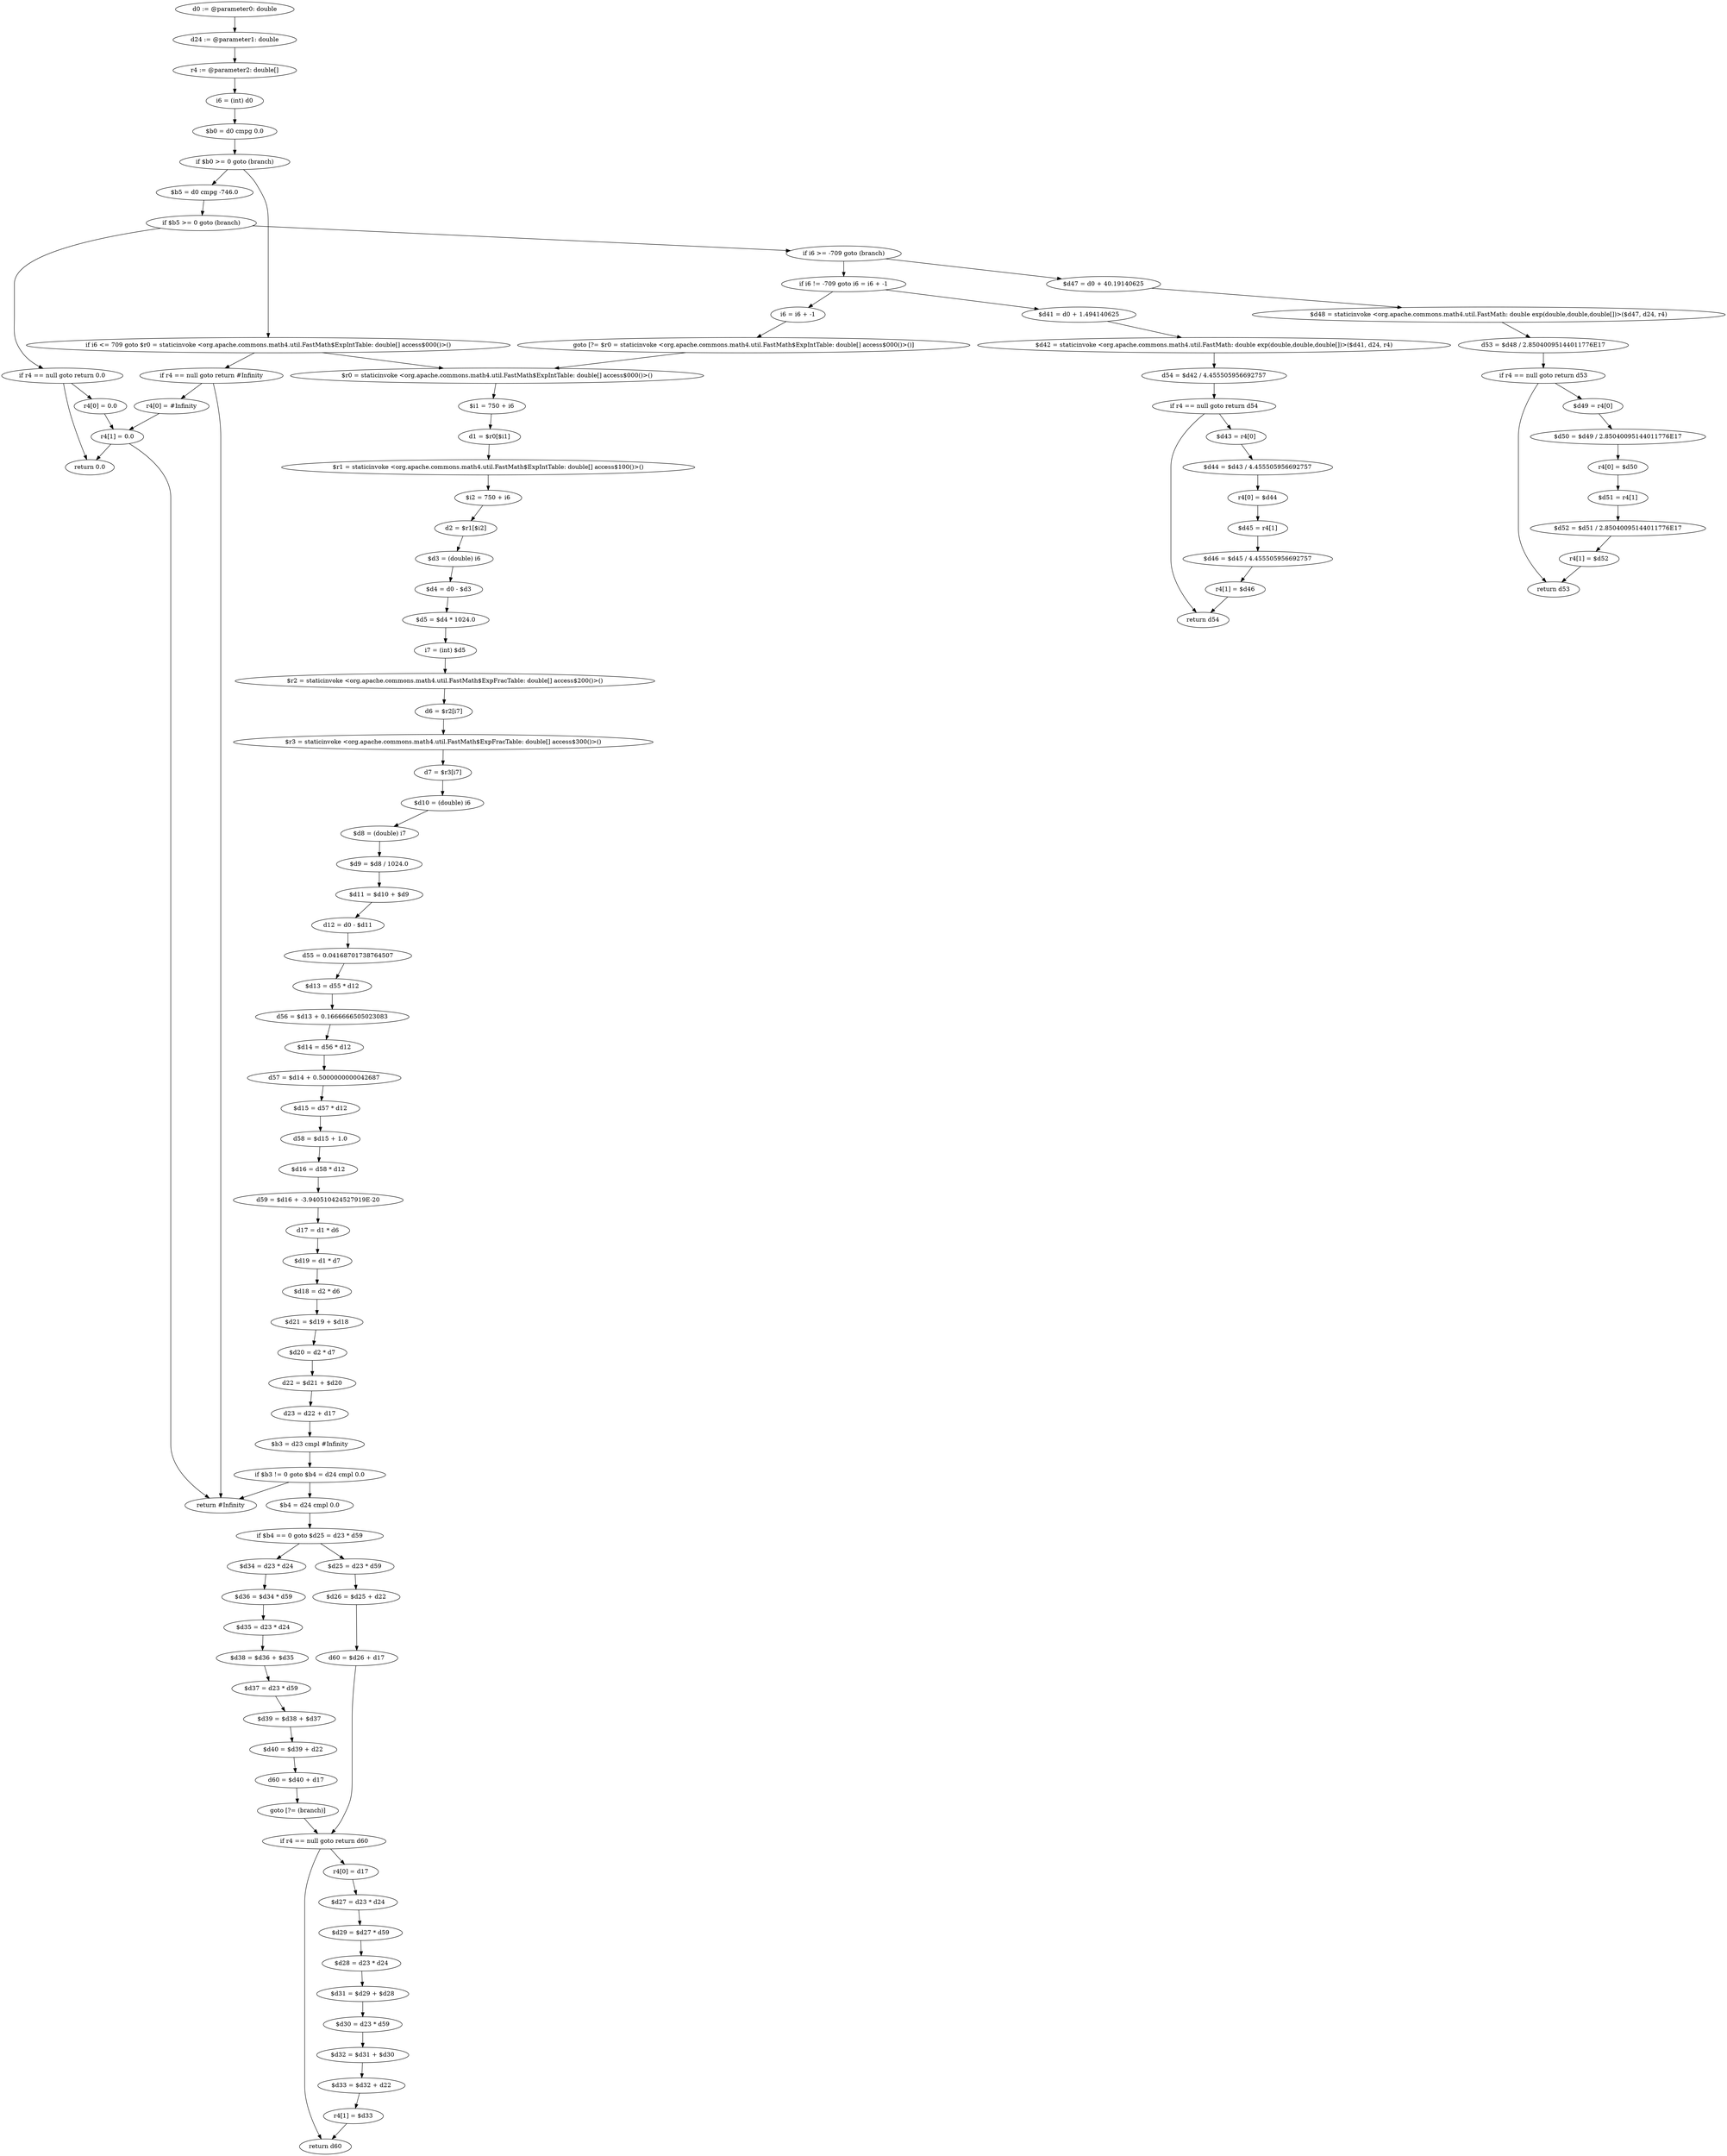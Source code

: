 digraph "unitGraph" {
    "d0 := @parameter0: double"
    "d24 := @parameter1: double"
    "r4 := @parameter2: double[]"
    "i6 = (int) d0"
    "$b0 = d0 cmpg 0.0"
    "if $b0 >= 0 goto (branch)"
    "$b5 = d0 cmpg -746.0"
    "if $b5 >= 0 goto (branch)"
    "if r4 == null goto return 0.0"
    "r4[0] = 0.0"
    "r4[1] = 0.0"
    "return 0.0"
    "if i6 >= -709 goto (branch)"
    "$d47 = d0 + 40.19140625"
    "$d48 = staticinvoke <org.apache.commons.math4.util.FastMath: double exp(double,double,double[])>($d47, d24, r4)"
    "d53 = $d48 / 2.85040095144011776E17"
    "if r4 == null goto return d53"
    "$d49 = r4[0]"
    "$d50 = $d49 / 2.85040095144011776E17"
    "r4[0] = $d50"
    "$d51 = r4[1]"
    "$d52 = $d51 / 2.85040095144011776E17"
    "r4[1] = $d52"
    "return d53"
    "if i6 != -709 goto i6 = i6 + -1"
    "$d41 = d0 + 1.494140625"
    "$d42 = staticinvoke <org.apache.commons.math4.util.FastMath: double exp(double,double,double[])>($d41, d24, r4)"
    "d54 = $d42 / 4.455505956692757"
    "if r4 == null goto return d54"
    "$d43 = r4[0]"
    "$d44 = $d43 / 4.455505956692757"
    "r4[0] = $d44"
    "$d45 = r4[1]"
    "$d46 = $d45 / 4.455505956692757"
    "r4[1] = $d46"
    "return d54"
    "i6 = i6 + -1"
    "goto [?= $r0 = staticinvoke <org.apache.commons.math4.util.FastMath$ExpIntTable: double[] access$000()>()]"
    "if i6 <= 709 goto $r0 = staticinvoke <org.apache.commons.math4.util.FastMath$ExpIntTable: double[] access$000()>()"
    "if r4 == null goto return #Infinity"
    "r4[0] = #Infinity"
    "return #Infinity"
    "$r0 = staticinvoke <org.apache.commons.math4.util.FastMath$ExpIntTable: double[] access$000()>()"
    "$i1 = 750 + i6"
    "d1 = $r0[$i1]"
    "$r1 = staticinvoke <org.apache.commons.math4.util.FastMath$ExpIntTable: double[] access$100()>()"
    "$i2 = 750 + i6"
    "d2 = $r1[$i2]"
    "$d3 = (double) i6"
    "$d4 = d0 - $d3"
    "$d5 = $d4 * 1024.0"
    "i7 = (int) $d5"
    "$r2 = staticinvoke <org.apache.commons.math4.util.FastMath$ExpFracTable: double[] access$200()>()"
    "d6 = $r2[i7]"
    "$r3 = staticinvoke <org.apache.commons.math4.util.FastMath$ExpFracTable: double[] access$300()>()"
    "d7 = $r3[i7]"
    "$d10 = (double) i6"
    "$d8 = (double) i7"
    "$d9 = $d8 / 1024.0"
    "$d11 = $d10 + $d9"
    "d12 = d0 - $d11"
    "d55 = 0.04168701738764507"
    "$d13 = d55 * d12"
    "d56 = $d13 + 0.1666666505023083"
    "$d14 = d56 * d12"
    "d57 = $d14 + 0.5000000000042687"
    "$d15 = d57 * d12"
    "d58 = $d15 + 1.0"
    "$d16 = d58 * d12"
    "d59 = $d16 + -3.940510424527919E-20"
    "d17 = d1 * d6"
    "$d19 = d1 * d7"
    "$d18 = d2 * d6"
    "$d21 = $d19 + $d18"
    "$d20 = d2 * d7"
    "d22 = $d21 + $d20"
    "d23 = d22 + d17"
    "$b3 = d23 cmpl #Infinity"
    "if $b3 != 0 goto $b4 = d24 cmpl 0.0"
    "$b4 = d24 cmpl 0.0"
    "if $b4 == 0 goto $d25 = d23 * d59"
    "$d34 = d23 * d24"
    "$d36 = $d34 * d59"
    "$d35 = d23 * d24"
    "$d38 = $d36 + $d35"
    "$d37 = d23 * d59"
    "$d39 = $d38 + $d37"
    "$d40 = $d39 + d22"
    "d60 = $d40 + d17"
    "goto [?= (branch)]"
    "$d25 = d23 * d59"
    "$d26 = $d25 + d22"
    "d60 = $d26 + d17"
    "if r4 == null goto return d60"
    "r4[0] = d17"
    "$d27 = d23 * d24"
    "$d29 = $d27 * d59"
    "$d28 = d23 * d24"
    "$d31 = $d29 + $d28"
    "$d30 = d23 * d59"
    "$d32 = $d31 + $d30"
    "$d33 = $d32 + d22"
    "r4[1] = $d33"
    "return d60"
    "d0 := @parameter0: double"->"d24 := @parameter1: double";
    "d24 := @parameter1: double"->"r4 := @parameter2: double[]";
    "r4 := @parameter2: double[]"->"i6 = (int) d0";
    "i6 = (int) d0"->"$b0 = d0 cmpg 0.0";
    "$b0 = d0 cmpg 0.0"->"if $b0 >= 0 goto (branch)";
    "if $b0 >= 0 goto (branch)"->"$b5 = d0 cmpg -746.0";
    "if $b0 >= 0 goto (branch)"->"if i6 <= 709 goto $r0 = staticinvoke <org.apache.commons.math4.util.FastMath$ExpIntTable: double[] access$000()>()";
    "$b5 = d0 cmpg -746.0"->"if $b5 >= 0 goto (branch)";
    "if $b5 >= 0 goto (branch)"->"if r4 == null goto return 0.0";
    "if $b5 >= 0 goto (branch)"->"if i6 >= -709 goto (branch)";
    "if r4 == null goto return 0.0"->"r4[0] = 0.0";
    "if r4 == null goto return 0.0"->"return 0.0";
    "r4[0] = 0.0"->"r4[1] = 0.0";
    "r4[1] = 0.0"->"return 0.0";
    "if i6 >= -709 goto (branch)"->"$d47 = d0 + 40.19140625";
    "if i6 >= -709 goto (branch)"->"if i6 != -709 goto i6 = i6 + -1";
    "$d47 = d0 + 40.19140625"->"$d48 = staticinvoke <org.apache.commons.math4.util.FastMath: double exp(double,double,double[])>($d47, d24, r4)";
    "$d48 = staticinvoke <org.apache.commons.math4.util.FastMath: double exp(double,double,double[])>($d47, d24, r4)"->"d53 = $d48 / 2.85040095144011776E17";
    "d53 = $d48 / 2.85040095144011776E17"->"if r4 == null goto return d53";
    "if r4 == null goto return d53"->"$d49 = r4[0]";
    "if r4 == null goto return d53"->"return d53";
    "$d49 = r4[0]"->"$d50 = $d49 / 2.85040095144011776E17";
    "$d50 = $d49 / 2.85040095144011776E17"->"r4[0] = $d50";
    "r4[0] = $d50"->"$d51 = r4[1]";
    "$d51 = r4[1]"->"$d52 = $d51 / 2.85040095144011776E17";
    "$d52 = $d51 / 2.85040095144011776E17"->"r4[1] = $d52";
    "r4[1] = $d52"->"return d53";
    "if i6 != -709 goto i6 = i6 + -1"->"$d41 = d0 + 1.494140625";
    "if i6 != -709 goto i6 = i6 + -1"->"i6 = i6 + -1";
    "$d41 = d0 + 1.494140625"->"$d42 = staticinvoke <org.apache.commons.math4.util.FastMath: double exp(double,double,double[])>($d41, d24, r4)";
    "$d42 = staticinvoke <org.apache.commons.math4.util.FastMath: double exp(double,double,double[])>($d41, d24, r4)"->"d54 = $d42 / 4.455505956692757";
    "d54 = $d42 / 4.455505956692757"->"if r4 == null goto return d54";
    "if r4 == null goto return d54"->"$d43 = r4[0]";
    "if r4 == null goto return d54"->"return d54";
    "$d43 = r4[0]"->"$d44 = $d43 / 4.455505956692757";
    "$d44 = $d43 / 4.455505956692757"->"r4[0] = $d44";
    "r4[0] = $d44"->"$d45 = r4[1]";
    "$d45 = r4[1]"->"$d46 = $d45 / 4.455505956692757";
    "$d46 = $d45 / 4.455505956692757"->"r4[1] = $d46";
    "r4[1] = $d46"->"return d54";
    "i6 = i6 + -1"->"goto [?= $r0 = staticinvoke <org.apache.commons.math4.util.FastMath$ExpIntTable: double[] access$000()>()]";
    "goto [?= $r0 = staticinvoke <org.apache.commons.math4.util.FastMath$ExpIntTable: double[] access$000()>()]"->"$r0 = staticinvoke <org.apache.commons.math4.util.FastMath$ExpIntTable: double[] access$000()>()";
    "if i6 <= 709 goto $r0 = staticinvoke <org.apache.commons.math4.util.FastMath$ExpIntTable: double[] access$000()>()"->"if r4 == null goto return #Infinity";
    "if i6 <= 709 goto $r0 = staticinvoke <org.apache.commons.math4.util.FastMath$ExpIntTable: double[] access$000()>()"->"$r0 = staticinvoke <org.apache.commons.math4.util.FastMath$ExpIntTable: double[] access$000()>()";
    "if r4 == null goto return #Infinity"->"r4[0] = #Infinity";
    "if r4 == null goto return #Infinity"->"return #Infinity";
    "r4[0] = #Infinity"->"r4[1] = 0.0";
    "r4[1] = 0.0"->"return #Infinity";
    "$r0 = staticinvoke <org.apache.commons.math4.util.FastMath$ExpIntTable: double[] access$000()>()"->"$i1 = 750 + i6";
    "$i1 = 750 + i6"->"d1 = $r0[$i1]";
    "d1 = $r0[$i1]"->"$r1 = staticinvoke <org.apache.commons.math4.util.FastMath$ExpIntTable: double[] access$100()>()";
    "$r1 = staticinvoke <org.apache.commons.math4.util.FastMath$ExpIntTable: double[] access$100()>()"->"$i2 = 750 + i6";
    "$i2 = 750 + i6"->"d2 = $r1[$i2]";
    "d2 = $r1[$i2]"->"$d3 = (double) i6";
    "$d3 = (double) i6"->"$d4 = d0 - $d3";
    "$d4 = d0 - $d3"->"$d5 = $d4 * 1024.0";
    "$d5 = $d4 * 1024.0"->"i7 = (int) $d5";
    "i7 = (int) $d5"->"$r2 = staticinvoke <org.apache.commons.math4.util.FastMath$ExpFracTable: double[] access$200()>()";
    "$r2 = staticinvoke <org.apache.commons.math4.util.FastMath$ExpFracTable: double[] access$200()>()"->"d6 = $r2[i7]";
    "d6 = $r2[i7]"->"$r3 = staticinvoke <org.apache.commons.math4.util.FastMath$ExpFracTable: double[] access$300()>()";
    "$r3 = staticinvoke <org.apache.commons.math4.util.FastMath$ExpFracTable: double[] access$300()>()"->"d7 = $r3[i7]";
    "d7 = $r3[i7]"->"$d10 = (double) i6";
    "$d10 = (double) i6"->"$d8 = (double) i7";
    "$d8 = (double) i7"->"$d9 = $d8 / 1024.0";
    "$d9 = $d8 / 1024.0"->"$d11 = $d10 + $d9";
    "$d11 = $d10 + $d9"->"d12 = d0 - $d11";
    "d12 = d0 - $d11"->"d55 = 0.04168701738764507";
    "d55 = 0.04168701738764507"->"$d13 = d55 * d12";
    "$d13 = d55 * d12"->"d56 = $d13 + 0.1666666505023083";
    "d56 = $d13 + 0.1666666505023083"->"$d14 = d56 * d12";
    "$d14 = d56 * d12"->"d57 = $d14 + 0.5000000000042687";
    "d57 = $d14 + 0.5000000000042687"->"$d15 = d57 * d12";
    "$d15 = d57 * d12"->"d58 = $d15 + 1.0";
    "d58 = $d15 + 1.0"->"$d16 = d58 * d12";
    "$d16 = d58 * d12"->"d59 = $d16 + -3.940510424527919E-20";
    "d59 = $d16 + -3.940510424527919E-20"->"d17 = d1 * d6";
    "d17 = d1 * d6"->"$d19 = d1 * d7";
    "$d19 = d1 * d7"->"$d18 = d2 * d6";
    "$d18 = d2 * d6"->"$d21 = $d19 + $d18";
    "$d21 = $d19 + $d18"->"$d20 = d2 * d7";
    "$d20 = d2 * d7"->"d22 = $d21 + $d20";
    "d22 = $d21 + $d20"->"d23 = d22 + d17";
    "d23 = d22 + d17"->"$b3 = d23 cmpl #Infinity";
    "$b3 = d23 cmpl #Infinity"->"if $b3 != 0 goto $b4 = d24 cmpl 0.0";
    "if $b3 != 0 goto $b4 = d24 cmpl 0.0"->"return #Infinity";
    "if $b3 != 0 goto $b4 = d24 cmpl 0.0"->"$b4 = d24 cmpl 0.0";
    "$b4 = d24 cmpl 0.0"->"if $b4 == 0 goto $d25 = d23 * d59";
    "if $b4 == 0 goto $d25 = d23 * d59"->"$d34 = d23 * d24";
    "if $b4 == 0 goto $d25 = d23 * d59"->"$d25 = d23 * d59";
    "$d34 = d23 * d24"->"$d36 = $d34 * d59";
    "$d36 = $d34 * d59"->"$d35 = d23 * d24";
    "$d35 = d23 * d24"->"$d38 = $d36 + $d35";
    "$d38 = $d36 + $d35"->"$d37 = d23 * d59";
    "$d37 = d23 * d59"->"$d39 = $d38 + $d37";
    "$d39 = $d38 + $d37"->"$d40 = $d39 + d22";
    "$d40 = $d39 + d22"->"d60 = $d40 + d17";
    "d60 = $d40 + d17"->"goto [?= (branch)]";
    "goto [?= (branch)]"->"if r4 == null goto return d60";
    "$d25 = d23 * d59"->"$d26 = $d25 + d22";
    "$d26 = $d25 + d22"->"d60 = $d26 + d17";
    "d60 = $d26 + d17"->"if r4 == null goto return d60";
    "if r4 == null goto return d60"->"r4[0] = d17";
    "if r4 == null goto return d60"->"return d60";
    "r4[0] = d17"->"$d27 = d23 * d24";
    "$d27 = d23 * d24"->"$d29 = $d27 * d59";
    "$d29 = $d27 * d59"->"$d28 = d23 * d24";
    "$d28 = d23 * d24"->"$d31 = $d29 + $d28";
    "$d31 = $d29 + $d28"->"$d30 = d23 * d59";
    "$d30 = d23 * d59"->"$d32 = $d31 + $d30";
    "$d32 = $d31 + $d30"->"$d33 = $d32 + d22";
    "$d33 = $d32 + d22"->"r4[1] = $d33";
    "r4[1] = $d33"->"return d60";
}
